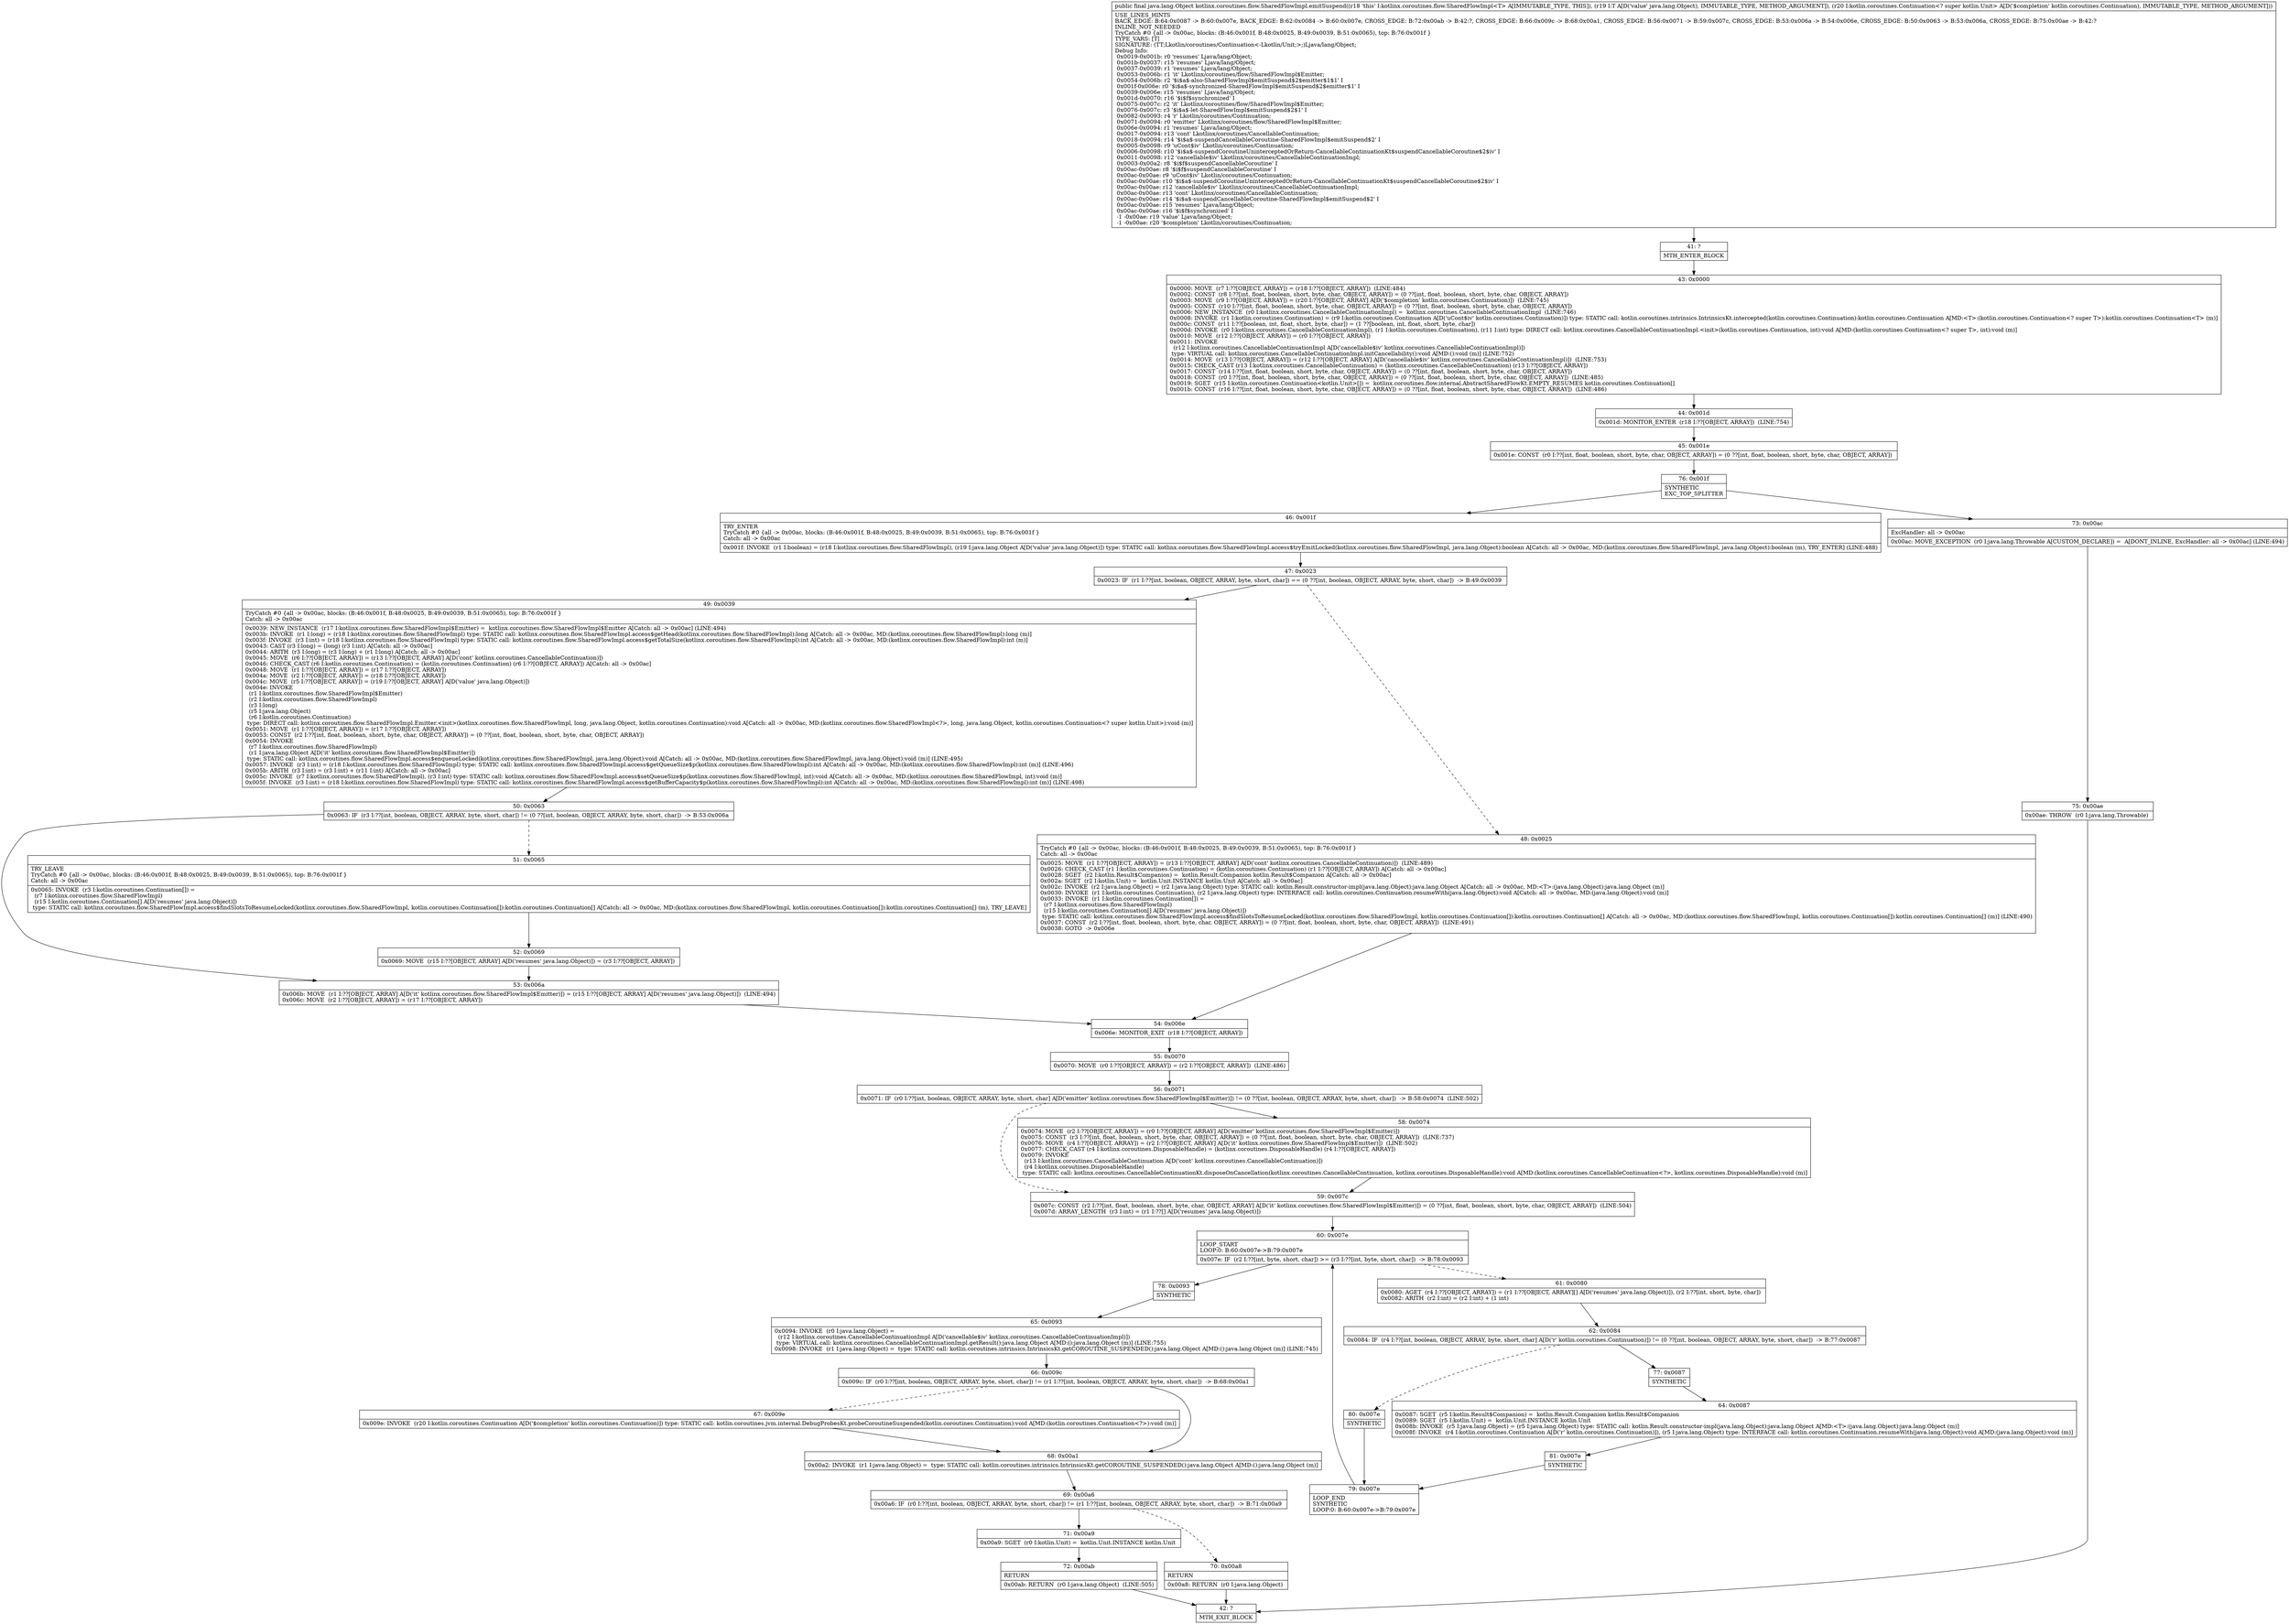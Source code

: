 digraph "CFG forkotlinx.coroutines.flow.SharedFlowImpl.emitSuspend(Ljava\/lang\/Object;Lkotlin\/coroutines\/Continuation;)Ljava\/lang\/Object;" {
Node_41 [shape=record,label="{41\:\ ?|MTH_ENTER_BLOCK\l}"];
Node_43 [shape=record,label="{43\:\ 0x0000|0x0000: MOVE  (r7 I:??[OBJECT, ARRAY]) = (r18 I:??[OBJECT, ARRAY])  (LINE:484)\l0x0002: CONST  (r8 I:??[int, float, boolean, short, byte, char, OBJECT, ARRAY]) = (0 ??[int, float, boolean, short, byte, char, OBJECT, ARRAY]) \l0x0003: MOVE  (r9 I:??[OBJECT, ARRAY]) = (r20 I:??[OBJECT, ARRAY] A[D('$completion' kotlin.coroutines.Continuation)])  (LINE:745)\l0x0005: CONST  (r10 I:??[int, float, boolean, short, byte, char, OBJECT, ARRAY]) = (0 ??[int, float, boolean, short, byte, char, OBJECT, ARRAY]) \l0x0006: NEW_INSTANCE  (r0 I:kotlinx.coroutines.CancellableContinuationImpl) =  kotlinx.coroutines.CancellableContinuationImpl  (LINE:746)\l0x0008: INVOKE  (r1 I:kotlin.coroutines.Continuation) = (r9 I:kotlin.coroutines.Continuation A[D('uCont$iv' kotlin.coroutines.Continuation)]) type: STATIC call: kotlin.coroutines.intrinsics.IntrinsicsKt.intercepted(kotlin.coroutines.Continuation):kotlin.coroutines.Continuation A[MD:\<T\>:(kotlin.coroutines.Continuation\<? super T\>):kotlin.coroutines.Continuation\<T\> (m)]\l0x000c: CONST  (r11 I:??[boolean, int, float, short, byte, char]) = (1 ??[boolean, int, float, short, byte, char]) \l0x000d: INVOKE  (r0 I:kotlinx.coroutines.CancellableContinuationImpl), (r1 I:kotlin.coroutines.Continuation), (r11 I:int) type: DIRECT call: kotlinx.coroutines.CancellableContinuationImpl.\<init\>(kotlin.coroutines.Continuation, int):void A[MD:(kotlin.coroutines.Continuation\<? super T\>, int):void (m)]\l0x0010: MOVE  (r12 I:??[OBJECT, ARRAY]) = (r0 I:??[OBJECT, ARRAY]) \l0x0011: INVOKE  \l  (r12 I:kotlinx.coroutines.CancellableContinuationImpl A[D('cancellable$iv' kotlinx.coroutines.CancellableContinuationImpl)])\l type: VIRTUAL call: kotlinx.coroutines.CancellableContinuationImpl.initCancellability():void A[MD:():void (m)] (LINE:752)\l0x0014: MOVE  (r13 I:??[OBJECT, ARRAY]) = (r12 I:??[OBJECT, ARRAY] A[D('cancellable$iv' kotlinx.coroutines.CancellableContinuationImpl)])  (LINE:753)\l0x0015: CHECK_CAST (r13 I:kotlinx.coroutines.CancellableContinuation) = (kotlinx.coroutines.CancellableContinuation) (r13 I:??[OBJECT, ARRAY]) \l0x0017: CONST  (r14 I:??[int, float, boolean, short, byte, char, OBJECT, ARRAY]) = (0 ??[int, float, boolean, short, byte, char, OBJECT, ARRAY]) \l0x0018: CONST  (r0 I:??[int, float, boolean, short, byte, char, OBJECT, ARRAY]) = (0 ??[int, float, boolean, short, byte, char, OBJECT, ARRAY])  (LINE:485)\l0x0019: SGET  (r15 I:kotlin.coroutines.Continuation\<kotlin.Unit\>[]) =  kotlinx.coroutines.flow.internal.AbstractSharedFlowKt.EMPTY_RESUMES kotlin.coroutines.Continuation[] \l0x001b: CONST  (r16 I:??[int, float, boolean, short, byte, char, OBJECT, ARRAY]) = (0 ??[int, float, boolean, short, byte, char, OBJECT, ARRAY])  (LINE:486)\l}"];
Node_44 [shape=record,label="{44\:\ 0x001d|0x001d: MONITOR_ENTER  (r18 I:??[OBJECT, ARRAY])  (LINE:754)\l}"];
Node_45 [shape=record,label="{45\:\ 0x001e|0x001e: CONST  (r0 I:??[int, float, boolean, short, byte, char, OBJECT, ARRAY]) = (0 ??[int, float, boolean, short, byte, char, OBJECT, ARRAY]) \l}"];
Node_76 [shape=record,label="{76\:\ 0x001f|SYNTHETIC\lEXC_TOP_SPLITTER\l}"];
Node_46 [shape=record,label="{46\:\ 0x001f|TRY_ENTER\lTryCatch #0 \{all \-\> 0x00ac, blocks: (B:46:0x001f, B:48:0x0025, B:49:0x0039, B:51:0x0065), top: B:76:0x001f \}\lCatch: all \-\> 0x00ac\l|0x001f: INVOKE  (r1 I:boolean) = (r18 I:kotlinx.coroutines.flow.SharedFlowImpl), (r19 I:java.lang.Object A[D('value' java.lang.Object)]) type: STATIC call: kotlinx.coroutines.flow.SharedFlowImpl.access$tryEmitLocked(kotlinx.coroutines.flow.SharedFlowImpl, java.lang.Object):boolean A[Catch: all \-\> 0x00ac, MD:(kotlinx.coroutines.flow.SharedFlowImpl, java.lang.Object):boolean (m), TRY_ENTER] (LINE:488)\l}"];
Node_47 [shape=record,label="{47\:\ 0x0023|0x0023: IF  (r1 I:??[int, boolean, OBJECT, ARRAY, byte, short, char]) == (0 ??[int, boolean, OBJECT, ARRAY, byte, short, char])  \-\> B:49:0x0039 \l}"];
Node_48 [shape=record,label="{48\:\ 0x0025|TryCatch #0 \{all \-\> 0x00ac, blocks: (B:46:0x001f, B:48:0x0025, B:49:0x0039, B:51:0x0065), top: B:76:0x001f \}\lCatch: all \-\> 0x00ac\l|0x0025: MOVE  (r1 I:??[OBJECT, ARRAY]) = (r13 I:??[OBJECT, ARRAY] A[D('cont' kotlinx.coroutines.CancellableContinuation)])  (LINE:489)\l0x0026: CHECK_CAST (r1 I:kotlin.coroutines.Continuation) = (kotlin.coroutines.Continuation) (r1 I:??[OBJECT, ARRAY]) A[Catch: all \-\> 0x00ac]\l0x0028: SGET  (r2 I:kotlin.Result$Companion) =  kotlin.Result.Companion kotlin.Result$Companion A[Catch: all \-\> 0x00ac]\l0x002a: SGET  (r2 I:kotlin.Unit) =  kotlin.Unit.INSTANCE kotlin.Unit A[Catch: all \-\> 0x00ac]\l0x002c: INVOKE  (r2 I:java.lang.Object) = (r2 I:java.lang.Object) type: STATIC call: kotlin.Result.constructor\-impl(java.lang.Object):java.lang.Object A[Catch: all \-\> 0x00ac, MD:\<T\>:(java.lang.Object):java.lang.Object (m)]\l0x0030: INVOKE  (r1 I:kotlin.coroutines.Continuation), (r2 I:java.lang.Object) type: INTERFACE call: kotlin.coroutines.Continuation.resumeWith(java.lang.Object):void A[Catch: all \-\> 0x00ac, MD:(java.lang.Object):void (m)]\l0x0033: INVOKE  (r1 I:kotlin.coroutines.Continuation[]) = \l  (r7 I:kotlinx.coroutines.flow.SharedFlowImpl)\l  (r15 I:kotlin.coroutines.Continuation[] A[D('resumes' java.lang.Object)])\l type: STATIC call: kotlinx.coroutines.flow.SharedFlowImpl.access$findSlotsToResumeLocked(kotlinx.coroutines.flow.SharedFlowImpl, kotlin.coroutines.Continuation[]):kotlin.coroutines.Continuation[] A[Catch: all \-\> 0x00ac, MD:(kotlinx.coroutines.flow.SharedFlowImpl, kotlin.coroutines.Continuation[]):kotlin.coroutines.Continuation[] (m)] (LINE:490)\l0x0037: CONST  (r2 I:??[int, float, boolean, short, byte, char, OBJECT, ARRAY]) = (0 ??[int, float, boolean, short, byte, char, OBJECT, ARRAY])  (LINE:491)\l0x0038: GOTO  \-\> 0x006e \l}"];
Node_54 [shape=record,label="{54\:\ 0x006e|0x006e: MONITOR_EXIT  (r18 I:??[OBJECT, ARRAY]) \l}"];
Node_55 [shape=record,label="{55\:\ 0x0070|0x0070: MOVE  (r0 I:??[OBJECT, ARRAY]) = (r2 I:??[OBJECT, ARRAY])  (LINE:486)\l}"];
Node_56 [shape=record,label="{56\:\ 0x0071|0x0071: IF  (r0 I:??[int, boolean, OBJECT, ARRAY, byte, short, char] A[D('emitter' kotlinx.coroutines.flow.SharedFlowImpl$Emitter)]) != (0 ??[int, boolean, OBJECT, ARRAY, byte, short, char])  \-\> B:58:0x0074  (LINE:502)\l}"];
Node_58 [shape=record,label="{58\:\ 0x0074|0x0074: MOVE  (r2 I:??[OBJECT, ARRAY]) = (r0 I:??[OBJECT, ARRAY] A[D('emitter' kotlinx.coroutines.flow.SharedFlowImpl$Emitter)]) \l0x0075: CONST  (r3 I:??[int, float, boolean, short, byte, char, OBJECT, ARRAY]) = (0 ??[int, float, boolean, short, byte, char, OBJECT, ARRAY])  (LINE:737)\l0x0076: MOVE  (r4 I:??[OBJECT, ARRAY]) = (r2 I:??[OBJECT, ARRAY] A[D('it' kotlinx.coroutines.flow.SharedFlowImpl$Emitter)])  (LINE:502)\l0x0077: CHECK_CAST (r4 I:kotlinx.coroutines.DisposableHandle) = (kotlinx.coroutines.DisposableHandle) (r4 I:??[OBJECT, ARRAY]) \l0x0079: INVOKE  \l  (r13 I:kotlinx.coroutines.CancellableContinuation A[D('cont' kotlinx.coroutines.CancellableContinuation)])\l  (r4 I:kotlinx.coroutines.DisposableHandle)\l type: STATIC call: kotlinx.coroutines.CancellableContinuationKt.disposeOnCancellation(kotlinx.coroutines.CancellableContinuation, kotlinx.coroutines.DisposableHandle):void A[MD:(kotlinx.coroutines.CancellableContinuation\<?\>, kotlinx.coroutines.DisposableHandle):void (m)]\l}"];
Node_59 [shape=record,label="{59\:\ 0x007c|0x007c: CONST  (r2 I:??[int, float, boolean, short, byte, char, OBJECT, ARRAY] A[D('it' kotlinx.coroutines.flow.SharedFlowImpl$Emitter)]) = (0 ??[int, float, boolean, short, byte, char, OBJECT, ARRAY])  (LINE:504)\l0x007d: ARRAY_LENGTH  (r3 I:int) = (r1 I:??[] A[D('resumes' java.lang.Object)]) \l}"];
Node_60 [shape=record,label="{60\:\ 0x007e|LOOP_START\lLOOP:0: B:60:0x007e\-\>B:79:0x007e\l|0x007e: IF  (r2 I:??[int, byte, short, char]) \>= (r3 I:??[int, byte, short, char])  \-\> B:78:0x0093 \l}"];
Node_61 [shape=record,label="{61\:\ 0x0080|0x0080: AGET  (r4 I:??[OBJECT, ARRAY]) = (r1 I:??[OBJECT, ARRAY][] A[D('resumes' java.lang.Object)]), (r2 I:??[int, short, byte, char]) \l0x0082: ARITH  (r2 I:int) = (r2 I:int) + (1 int) \l}"];
Node_62 [shape=record,label="{62\:\ 0x0084|0x0084: IF  (r4 I:??[int, boolean, OBJECT, ARRAY, byte, short, char] A[D('r' kotlin.coroutines.Continuation)]) != (0 ??[int, boolean, OBJECT, ARRAY, byte, short, char])  \-\> B:77:0x0087 \l}"];
Node_77 [shape=record,label="{77\:\ 0x0087|SYNTHETIC\l}"];
Node_64 [shape=record,label="{64\:\ 0x0087|0x0087: SGET  (r5 I:kotlin.Result$Companion) =  kotlin.Result.Companion kotlin.Result$Companion \l0x0089: SGET  (r5 I:kotlin.Unit) =  kotlin.Unit.INSTANCE kotlin.Unit \l0x008b: INVOKE  (r5 I:java.lang.Object) = (r5 I:java.lang.Object) type: STATIC call: kotlin.Result.constructor\-impl(java.lang.Object):java.lang.Object A[MD:\<T\>:(java.lang.Object):java.lang.Object (m)]\l0x008f: INVOKE  (r4 I:kotlin.coroutines.Continuation A[D('r' kotlin.coroutines.Continuation)]), (r5 I:java.lang.Object) type: INTERFACE call: kotlin.coroutines.Continuation.resumeWith(java.lang.Object):void A[MD:(java.lang.Object):void (m)]\l}"];
Node_81 [shape=record,label="{81\:\ 0x007e|SYNTHETIC\l}"];
Node_79 [shape=record,label="{79\:\ 0x007e|LOOP_END\lSYNTHETIC\lLOOP:0: B:60:0x007e\-\>B:79:0x007e\l}"];
Node_80 [shape=record,label="{80\:\ 0x007e|SYNTHETIC\l}"];
Node_78 [shape=record,label="{78\:\ 0x0093|SYNTHETIC\l}"];
Node_65 [shape=record,label="{65\:\ 0x0093|0x0094: INVOKE  (r0 I:java.lang.Object) = \l  (r12 I:kotlinx.coroutines.CancellableContinuationImpl A[D('cancellable$iv' kotlinx.coroutines.CancellableContinuationImpl)])\l type: VIRTUAL call: kotlinx.coroutines.CancellableContinuationImpl.getResult():java.lang.Object A[MD:():java.lang.Object (m)] (LINE:755)\l0x0098: INVOKE  (r1 I:java.lang.Object) =  type: STATIC call: kotlin.coroutines.intrinsics.IntrinsicsKt.getCOROUTINE_SUSPENDED():java.lang.Object A[MD:():java.lang.Object (m)] (LINE:745)\l}"];
Node_66 [shape=record,label="{66\:\ 0x009c|0x009c: IF  (r0 I:??[int, boolean, OBJECT, ARRAY, byte, short, char]) != (r1 I:??[int, boolean, OBJECT, ARRAY, byte, short, char])  \-\> B:68:0x00a1 \l}"];
Node_67 [shape=record,label="{67\:\ 0x009e|0x009e: INVOKE  (r20 I:kotlin.coroutines.Continuation A[D('$completion' kotlin.coroutines.Continuation)]) type: STATIC call: kotlin.coroutines.jvm.internal.DebugProbesKt.probeCoroutineSuspended(kotlin.coroutines.Continuation):void A[MD:(kotlin.coroutines.Continuation\<?\>):void (m)]\l}"];
Node_68 [shape=record,label="{68\:\ 0x00a1|0x00a2: INVOKE  (r1 I:java.lang.Object) =  type: STATIC call: kotlin.coroutines.intrinsics.IntrinsicsKt.getCOROUTINE_SUSPENDED():java.lang.Object A[MD:():java.lang.Object (m)]\l}"];
Node_69 [shape=record,label="{69\:\ 0x00a6|0x00a6: IF  (r0 I:??[int, boolean, OBJECT, ARRAY, byte, short, char]) != (r1 I:??[int, boolean, OBJECT, ARRAY, byte, short, char])  \-\> B:71:0x00a9 \l}"];
Node_70 [shape=record,label="{70\:\ 0x00a8|RETURN\l|0x00a8: RETURN  (r0 I:java.lang.Object) \l}"];
Node_42 [shape=record,label="{42\:\ ?|MTH_EXIT_BLOCK\l}"];
Node_71 [shape=record,label="{71\:\ 0x00a9|0x00a9: SGET  (r0 I:kotlin.Unit) =  kotlin.Unit.INSTANCE kotlin.Unit \l}"];
Node_72 [shape=record,label="{72\:\ 0x00ab|RETURN\l|0x00ab: RETURN  (r0 I:java.lang.Object)  (LINE:505)\l}"];
Node_49 [shape=record,label="{49\:\ 0x0039|TryCatch #0 \{all \-\> 0x00ac, blocks: (B:46:0x001f, B:48:0x0025, B:49:0x0039, B:51:0x0065), top: B:76:0x001f \}\lCatch: all \-\> 0x00ac\l|0x0039: NEW_INSTANCE  (r17 I:kotlinx.coroutines.flow.SharedFlowImpl$Emitter) =  kotlinx.coroutines.flow.SharedFlowImpl$Emitter A[Catch: all \-\> 0x00ac] (LINE:494)\l0x003b: INVOKE  (r1 I:long) = (r18 I:kotlinx.coroutines.flow.SharedFlowImpl) type: STATIC call: kotlinx.coroutines.flow.SharedFlowImpl.access$getHead(kotlinx.coroutines.flow.SharedFlowImpl):long A[Catch: all \-\> 0x00ac, MD:(kotlinx.coroutines.flow.SharedFlowImpl):long (m)]\l0x003f: INVOKE  (r3 I:int) = (r18 I:kotlinx.coroutines.flow.SharedFlowImpl) type: STATIC call: kotlinx.coroutines.flow.SharedFlowImpl.access$getTotalSize(kotlinx.coroutines.flow.SharedFlowImpl):int A[Catch: all \-\> 0x00ac, MD:(kotlinx.coroutines.flow.SharedFlowImpl):int (m)]\l0x0043: CAST (r3 I:long) = (long) (r3 I:int) A[Catch: all \-\> 0x00ac]\l0x0044: ARITH  (r3 I:long) = (r3 I:long) + (r1 I:long) A[Catch: all \-\> 0x00ac]\l0x0045: MOVE  (r6 I:??[OBJECT, ARRAY]) = (r13 I:??[OBJECT, ARRAY] A[D('cont' kotlinx.coroutines.CancellableContinuation)]) \l0x0046: CHECK_CAST (r6 I:kotlin.coroutines.Continuation) = (kotlin.coroutines.Continuation) (r6 I:??[OBJECT, ARRAY]) A[Catch: all \-\> 0x00ac]\l0x0048: MOVE  (r1 I:??[OBJECT, ARRAY]) = (r17 I:??[OBJECT, ARRAY]) \l0x004a: MOVE  (r2 I:??[OBJECT, ARRAY]) = (r18 I:??[OBJECT, ARRAY]) \l0x004c: MOVE  (r5 I:??[OBJECT, ARRAY]) = (r19 I:??[OBJECT, ARRAY] A[D('value' java.lang.Object)]) \l0x004e: INVOKE  \l  (r1 I:kotlinx.coroutines.flow.SharedFlowImpl$Emitter)\l  (r2 I:kotlinx.coroutines.flow.SharedFlowImpl)\l  (r3 I:long)\l  (r5 I:java.lang.Object)\l  (r6 I:kotlin.coroutines.Continuation)\l type: DIRECT call: kotlinx.coroutines.flow.SharedFlowImpl.Emitter.\<init\>(kotlinx.coroutines.flow.SharedFlowImpl, long, java.lang.Object, kotlin.coroutines.Continuation):void A[Catch: all \-\> 0x00ac, MD:(kotlinx.coroutines.flow.SharedFlowImpl\<?\>, long, java.lang.Object, kotlin.coroutines.Continuation\<? super kotlin.Unit\>):void (m)]\l0x0051: MOVE  (r1 I:??[OBJECT, ARRAY]) = (r17 I:??[OBJECT, ARRAY]) \l0x0053: CONST  (r2 I:??[int, float, boolean, short, byte, char, OBJECT, ARRAY]) = (0 ??[int, float, boolean, short, byte, char, OBJECT, ARRAY]) \l0x0054: INVOKE  \l  (r7 I:kotlinx.coroutines.flow.SharedFlowImpl)\l  (r1 I:java.lang.Object A[D('it' kotlinx.coroutines.flow.SharedFlowImpl$Emitter)])\l type: STATIC call: kotlinx.coroutines.flow.SharedFlowImpl.access$enqueueLocked(kotlinx.coroutines.flow.SharedFlowImpl, java.lang.Object):void A[Catch: all \-\> 0x00ac, MD:(kotlinx.coroutines.flow.SharedFlowImpl, java.lang.Object):void (m)] (LINE:495)\l0x0057: INVOKE  (r3 I:int) = (r18 I:kotlinx.coroutines.flow.SharedFlowImpl) type: STATIC call: kotlinx.coroutines.flow.SharedFlowImpl.access$getQueueSize$p(kotlinx.coroutines.flow.SharedFlowImpl):int A[Catch: all \-\> 0x00ac, MD:(kotlinx.coroutines.flow.SharedFlowImpl):int (m)] (LINE:496)\l0x005b: ARITH  (r3 I:int) = (r3 I:int) + (r11 I:int) A[Catch: all \-\> 0x00ac]\l0x005c: INVOKE  (r7 I:kotlinx.coroutines.flow.SharedFlowImpl), (r3 I:int) type: STATIC call: kotlinx.coroutines.flow.SharedFlowImpl.access$setQueueSize$p(kotlinx.coroutines.flow.SharedFlowImpl, int):void A[Catch: all \-\> 0x00ac, MD:(kotlinx.coroutines.flow.SharedFlowImpl, int):void (m)]\l0x005f: INVOKE  (r3 I:int) = (r18 I:kotlinx.coroutines.flow.SharedFlowImpl) type: STATIC call: kotlinx.coroutines.flow.SharedFlowImpl.access$getBufferCapacity$p(kotlinx.coroutines.flow.SharedFlowImpl):int A[Catch: all \-\> 0x00ac, MD:(kotlinx.coroutines.flow.SharedFlowImpl):int (m)] (LINE:498)\l}"];
Node_50 [shape=record,label="{50\:\ 0x0063|0x0063: IF  (r3 I:??[int, boolean, OBJECT, ARRAY, byte, short, char]) != (0 ??[int, boolean, OBJECT, ARRAY, byte, short, char])  \-\> B:53:0x006a \l}"];
Node_51 [shape=record,label="{51\:\ 0x0065|TRY_LEAVE\lTryCatch #0 \{all \-\> 0x00ac, blocks: (B:46:0x001f, B:48:0x0025, B:49:0x0039, B:51:0x0065), top: B:76:0x001f \}\lCatch: all \-\> 0x00ac\l|0x0065: INVOKE  (r3 I:kotlin.coroutines.Continuation[]) = \l  (r7 I:kotlinx.coroutines.flow.SharedFlowImpl)\l  (r15 I:kotlin.coroutines.Continuation[] A[D('resumes' java.lang.Object)])\l type: STATIC call: kotlinx.coroutines.flow.SharedFlowImpl.access$findSlotsToResumeLocked(kotlinx.coroutines.flow.SharedFlowImpl, kotlin.coroutines.Continuation[]):kotlin.coroutines.Continuation[] A[Catch: all \-\> 0x00ac, MD:(kotlinx.coroutines.flow.SharedFlowImpl, kotlin.coroutines.Continuation[]):kotlin.coroutines.Continuation[] (m), TRY_LEAVE]\l}"];
Node_52 [shape=record,label="{52\:\ 0x0069|0x0069: MOVE  (r15 I:??[OBJECT, ARRAY] A[D('resumes' java.lang.Object)]) = (r3 I:??[OBJECT, ARRAY]) \l}"];
Node_53 [shape=record,label="{53\:\ 0x006a|0x006b: MOVE  (r1 I:??[OBJECT, ARRAY] A[D('it' kotlinx.coroutines.flow.SharedFlowImpl$Emitter)]) = (r15 I:??[OBJECT, ARRAY] A[D('resumes' java.lang.Object)])  (LINE:494)\l0x006c: MOVE  (r2 I:??[OBJECT, ARRAY]) = (r17 I:??[OBJECT, ARRAY]) \l}"];
Node_73 [shape=record,label="{73\:\ 0x00ac|ExcHandler: all \-\> 0x00ac\l|0x00ac: MOVE_EXCEPTION  (r0 I:java.lang.Throwable A[CUSTOM_DECLARE]) =  A[DONT_INLINE, ExcHandler: all \-\> 0x00ac] (LINE:494)\l}"];
Node_75 [shape=record,label="{75\:\ 0x00ae|0x00ae: THROW  (r0 I:java.lang.Throwable) \l}"];
MethodNode[shape=record,label="{public final java.lang.Object kotlinx.coroutines.flow.SharedFlowImpl.emitSuspend((r18 'this' I:kotlinx.coroutines.flow.SharedFlowImpl\<T\> A[IMMUTABLE_TYPE, THIS]), (r19 I:T A[D('value' java.lang.Object), IMMUTABLE_TYPE, METHOD_ARGUMENT]), (r20 I:kotlin.coroutines.Continuation\<? super kotlin.Unit\> A[D('$completion' kotlin.coroutines.Continuation), IMMUTABLE_TYPE, METHOD_ARGUMENT]))  | USE_LINES_HINTS\lBACK_EDGE: B:64:0x0087 \-\> B:60:0x007e, BACK_EDGE: B:62:0x0084 \-\> B:60:0x007e, CROSS_EDGE: B:72:0x00ab \-\> B:42:?, CROSS_EDGE: B:66:0x009c \-\> B:68:0x00a1, CROSS_EDGE: B:56:0x0071 \-\> B:59:0x007c, CROSS_EDGE: B:53:0x006a \-\> B:54:0x006e, CROSS_EDGE: B:50:0x0063 \-\> B:53:0x006a, CROSS_EDGE: B:75:0x00ae \-\> B:42:?\lINLINE_NOT_NEEDED\lTryCatch #0 \{all \-\> 0x00ac, blocks: (B:46:0x001f, B:48:0x0025, B:49:0x0039, B:51:0x0065), top: B:76:0x001f \}\lTYPE_VARS: [T]\lSIGNATURE: (TT;Lkotlin\/coroutines\/Continuation\<\-Lkotlin\/Unit;\>;)Ljava\/lang\/Object;\lDebug Info:\l  0x0019\-0x001b: r0 'resumes' Ljava\/lang\/Object;\l  0x001b\-0x0037: r15 'resumes' Ljava\/lang\/Object;\l  0x0037\-0x0039: r1 'resumes' Ljava\/lang\/Object;\l  0x0053\-0x006b: r1 'it' Lkotlinx\/coroutines\/flow\/SharedFlowImpl$Emitter;\l  0x0054\-0x006b: r2 '$i$a$\-also\-SharedFlowImpl$emitSuspend$2$emitter$1$1' I\l  0x001f\-0x006e: r0 '$i$a$\-synchronized\-SharedFlowImpl$emitSuspend$2$emitter$1' I\l  0x0039\-0x006e: r15 'resumes' Ljava\/lang\/Object;\l  0x001d\-0x0070: r16 '$i$f$synchronized' I\l  0x0075\-0x007c: r2 'it' Lkotlinx\/coroutines\/flow\/SharedFlowImpl$Emitter;\l  0x0076\-0x007c: r3 '$i$a$\-let\-SharedFlowImpl$emitSuspend$2$1' I\l  0x0082\-0x0093: r4 'r' Lkotlin\/coroutines\/Continuation;\l  0x0071\-0x0094: r0 'emitter' Lkotlinx\/coroutines\/flow\/SharedFlowImpl$Emitter;\l  0x006e\-0x0094: r1 'resumes' Ljava\/lang\/Object;\l  0x0017\-0x0094: r13 'cont' Lkotlinx\/coroutines\/CancellableContinuation;\l  0x0018\-0x0094: r14 '$i$a$\-suspendCancellableCoroutine\-SharedFlowImpl$emitSuspend$2' I\l  0x0005\-0x0098: r9 'uCont$iv' Lkotlin\/coroutines\/Continuation;\l  0x0006\-0x0098: r10 '$i$a$\-suspendCoroutineUninterceptedOrReturn\-CancellableContinuationKt$suspendCancellableCoroutine$2$iv' I\l  0x0011\-0x0098: r12 'cancellable$iv' Lkotlinx\/coroutines\/CancellableContinuationImpl;\l  0x0003\-0x00a2: r8 '$i$f$suspendCancellableCoroutine' I\l  0x00ac\-0x00ae: r8 '$i$f$suspendCancellableCoroutine' I\l  0x00ac\-0x00ae: r9 'uCont$iv' Lkotlin\/coroutines\/Continuation;\l  0x00ac\-0x00ae: r10 '$i$a$\-suspendCoroutineUninterceptedOrReturn\-CancellableContinuationKt$suspendCancellableCoroutine$2$iv' I\l  0x00ac\-0x00ae: r12 'cancellable$iv' Lkotlinx\/coroutines\/CancellableContinuationImpl;\l  0x00ac\-0x00ae: r13 'cont' Lkotlinx\/coroutines\/CancellableContinuation;\l  0x00ac\-0x00ae: r14 '$i$a$\-suspendCancellableCoroutine\-SharedFlowImpl$emitSuspend$2' I\l  0x00ac\-0x00ae: r15 'resumes' Ljava\/lang\/Object;\l  0x00ac\-0x00ae: r16 '$i$f$synchronized' I\l  \-1 \-0x00ae: r19 'value' Ljava\/lang\/Object;\l  \-1 \-0x00ae: r20 '$completion' Lkotlin\/coroutines\/Continuation;\l}"];
MethodNode -> Node_41;Node_41 -> Node_43;
Node_43 -> Node_44;
Node_44 -> Node_45;
Node_45 -> Node_76;
Node_76 -> Node_46;
Node_76 -> Node_73;
Node_46 -> Node_47;
Node_47 -> Node_48[style=dashed];
Node_47 -> Node_49;
Node_48 -> Node_54;
Node_54 -> Node_55;
Node_55 -> Node_56;
Node_56 -> Node_58;
Node_56 -> Node_59[style=dashed];
Node_58 -> Node_59;
Node_59 -> Node_60;
Node_60 -> Node_61[style=dashed];
Node_60 -> Node_78;
Node_61 -> Node_62;
Node_62 -> Node_77;
Node_62 -> Node_80[style=dashed];
Node_77 -> Node_64;
Node_64 -> Node_81;
Node_81 -> Node_79;
Node_79 -> Node_60;
Node_80 -> Node_79;
Node_78 -> Node_65;
Node_65 -> Node_66;
Node_66 -> Node_67[style=dashed];
Node_66 -> Node_68;
Node_67 -> Node_68;
Node_68 -> Node_69;
Node_69 -> Node_70[style=dashed];
Node_69 -> Node_71;
Node_70 -> Node_42;
Node_71 -> Node_72;
Node_72 -> Node_42;
Node_49 -> Node_50;
Node_50 -> Node_51[style=dashed];
Node_50 -> Node_53;
Node_51 -> Node_52;
Node_52 -> Node_53;
Node_53 -> Node_54;
Node_73 -> Node_75;
Node_75 -> Node_42;
}

